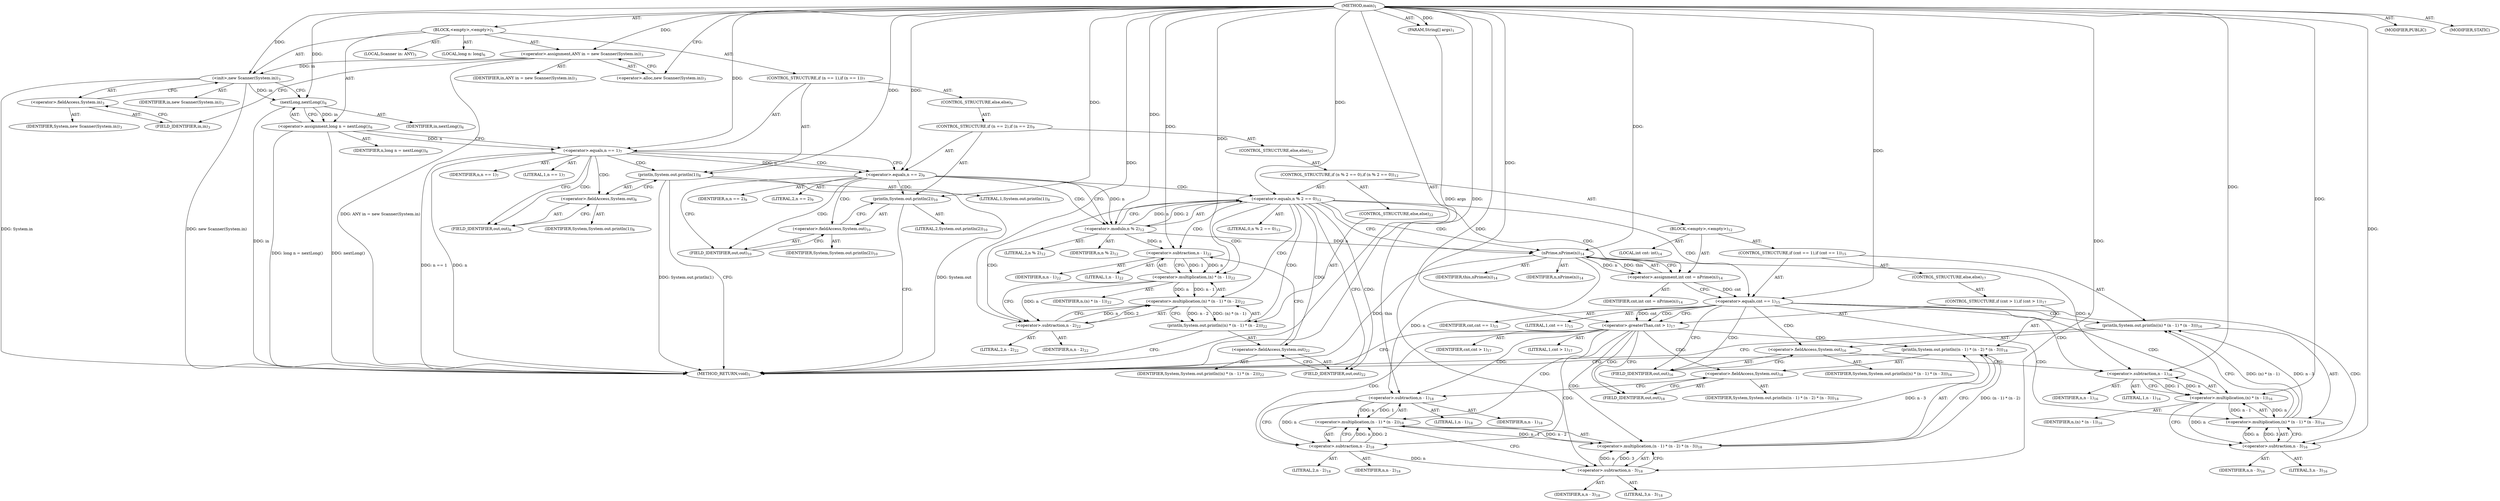 digraph "main" {  
"19" [label = <(METHOD,main)<SUB>1</SUB>> ]
"20" [label = <(PARAM,String[] args)<SUB>1</SUB>> ]
"21" [label = <(BLOCK,&lt;empty&gt;,&lt;empty&gt;)<SUB>1</SUB>> ]
"4" [label = <(LOCAL,Scanner in: ANY)<SUB>3</SUB>> ]
"22" [label = <(&lt;operator&gt;.assignment,ANY in = new Scanner(System.in))<SUB>3</SUB>> ]
"23" [label = <(IDENTIFIER,in,ANY in = new Scanner(System.in))<SUB>3</SUB>> ]
"24" [label = <(&lt;operator&gt;.alloc,new Scanner(System.in))<SUB>3</SUB>> ]
"25" [label = <(&lt;init&gt;,new Scanner(System.in))<SUB>3</SUB>> ]
"3" [label = <(IDENTIFIER,in,new Scanner(System.in))<SUB>3</SUB>> ]
"26" [label = <(&lt;operator&gt;.fieldAccess,System.in)<SUB>3</SUB>> ]
"27" [label = <(IDENTIFIER,System,new Scanner(System.in))<SUB>3</SUB>> ]
"28" [label = <(FIELD_IDENTIFIER,in,in)<SUB>3</SUB>> ]
"29" [label = <(LOCAL,long n: long)<SUB>6</SUB>> ]
"30" [label = <(&lt;operator&gt;.assignment,long n = nextLong())<SUB>6</SUB>> ]
"31" [label = <(IDENTIFIER,n,long n = nextLong())<SUB>6</SUB>> ]
"32" [label = <(nextLong,nextLong())<SUB>6</SUB>> ]
"33" [label = <(IDENTIFIER,in,nextLong())<SUB>6</SUB>> ]
"34" [label = <(CONTROL_STRUCTURE,if (n == 1),if (n == 1))<SUB>7</SUB>> ]
"35" [label = <(&lt;operator&gt;.equals,n == 1)<SUB>7</SUB>> ]
"36" [label = <(IDENTIFIER,n,n == 1)<SUB>7</SUB>> ]
"37" [label = <(LITERAL,1,n == 1)<SUB>7</SUB>> ]
"38" [label = <(println,System.out.println(1))<SUB>8</SUB>> ]
"39" [label = <(&lt;operator&gt;.fieldAccess,System.out)<SUB>8</SUB>> ]
"40" [label = <(IDENTIFIER,System,System.out.println(1))<SUB>8</SUB>> ]
"41" [label = <(FIELD_IDENTIFIER,out,out)<SUB>8</SUB>> ]
"42" [label = <(LITERAL,1,System.out.println(1))<SUB>8</SUB>> ]
"43" [label = <(CONTROL_STRUCTURE,else,else)<SUB>9</SUB>> ]
"44" [label = <(CONTROL_STRUCTURE,if (n == 2),if (n == 2))<SUB>9</SUB>> ]
"45" [label = <(&lt;operator&gt;.equals,n == 2)<SUB>9</SUB>> ]
"46" [label = <(IDENTIFIER,n,n == 2)<SUB>9</SUB>> ]
"47" [label = <(LITERAL,2,n == 2)<SUB>9</SUB>> ]
"48" [label = <(println,System.out.println(2))<SUB>10</SUB>> ]
"49" [label = <(&lt;operator&gt;.fieldAccess,System.out)<SUB>10</SUB>> ]
"50" [label = <(IDENTIFIER,System,System.out.println(2))<SUB>10</SUB>> ]
"51" [label = <(FIELD_IDENTIFIER,out,out)<SUB>10</SUB>> ]
"52" [label = <(LITERAL,2,System.out.println(2))<SUB>10</SUB>> ]
"53" [label = <(CONTROL_STRUCTURE,else,else)<SUB>12</SUB>> ]
"54" [label = <(CONTROL_STRUCTURE,if (n % 2 == 0),if (n % 2 == 0))<SUB>12</SUB>> ]
"55" [label = <(&lt;operator&gt;.equals,n % 2 == 0)<SUB>12</SUB>> ]
"56" [label = <(&lt;operator&gt;.modulo,n % 2)<SUB>12</SUB>> ]
"57" [label = <(IDENTIFIER,n,n % 2)<SUB>12</SUB>> ]
"58" [label = <(LITERAL,2,n % 2)<SUB>12</SUB>> ]
"59" [label = <(LITERAL,0,n % 2 == 0)<SUB>12</SUB>> ]
"60" [label = <(BLOCK,&lt;empty&gt;,&lt;empty&gt;)<SUB>12</SUB>> ]
"61" [label = <(LOCAL,int cnt: int)<SUB>14</SUB>> ]
"62" [label = <(&lt;operator&gt;.assignment,int cnt = nPrime(n))<SUB>14</SUB>> ]
"63" [label = <(IDENTIFIER,cnt,int cnt = nPrime(n))<SUB>14</SUB>> ]
"64" [label = <(nPrime,nPrime(n))<SUB>14</SUB>> ]
"65" [label = <(IDENTIFIER,this,nPrime(n))<SUB>14</SUB>> ]
"66" [label = <(IDENTIFIER,n,nPrime(n))<SUB>14</SUB>> ]
"67" [label = <(CONTROL_STRUCTURE,if (cnt == 1),if (cnt == 1))<SUB>15</SUB>> ]
"68" [label = <(&lt;operator&gt;.equals,cnt == 1)<SUB>15</SUB>> ]
"69" [label = <(IDENTIFIER,cnt,cnt == 1)<SUB>15</SUB>> ]
"70" [label = <(LITERAL,1,cnt == 1)<SUB>15</SUB>> ]
"71" [label = <(println,System.out.println((n) * (n - 1) * (n - 3)))<SUB>16</SUB>> ]
"72" [label = <(&lt;operator&gt;.fieldAccess,System.out)<SUB>16</SUB>> ]
"73" [label = <(IDENTIFIER,System,System.out.println((n) * (n - 1) * (n - 3)))<SUB>16</SUB>> ]
"74" [label = <(FIELD_IDENTIFIER,out,out)<SUB>16</SUB>> ]
"75" [label = <(&lt;operator&gt;.multiplication,(n) * (n - 1) * (n - 3))<SUB>16</SUB>> ]
"76" [label = <(&lt;operator&gt;.multiplication,(n) * (n - 1))<SUB>16</SUB>> ]
"77" [label = <(IDENTIFIER,n,(n) * (n - 1))<SUB>16</SUB>> ]
"78" [label = <(&lt;operator&gt;.subtraction,n - 1)<SUB>16</SUB>> ]
"79" [label = <(IDENTIFIER,n,n - 1)<SUB>16</SUB>> ]
"80" [label = <(LITERAL,1,n - 1)<SUB>16</SUB>> ]
"81" [label = <(&lt;operator&gt;.subtraction,n - 3)<SUB>16</SUB>> ]
"82" [label = <(IDENTIFIER,n,n - 3)<SUB>16</SUB>> ]
"83" [label = <(LITERAL,3,n - 3)<SUB>16</SUB>> ]
"84" [label = <(CONTROL_STRUCTURE,else,else)<SUB>17</SUB>> ]
"85" [label = <(CONTROL_STRUCTURE,if (cnt &gt; 1),if (cnt &gt; 1))<SUB>17</SUB>> ]
"86" [label = <(&lt;operator&gt;.greaterThan,cnt &gt; 1)<SUB>17</SUB>> ]
"87" [label = <(IDENTIFIER,cnt,cnt &gt; 1)<SUB>17</SUB>> ]
"88" [label = <(LITERAL,1,cnt &gt; 1)<SUB>17</SUB>> ]
"89" [label = <(println,System.out.println((n - 1) * (n - 2) * (n - 3)))<SUB>18</SUB>> ]
"90" [label = <(&lt;operator&gt;.fieldAccess,System.out)<SUB>18</SUB>> ]
"91" [label = <(IDENTIFIER,System,System.out.println((n - 1) * (n - 2) * (n - 3)))<SUB>18</SUB>> ]
"92" [label = <(FIELD_IDENTIFIER,out,out)<SUB>18</SUB>> ]
"93" [label = <(&lt;operator&gt;.multiplication,(n - 1) * (n - 2) * (n - 3))<SUB>18</SUB>> ]
"94" [label = <(&lt;operator&gt;.multiplication,(n - 1) * (n - 2))<SUB>18</SUB>> ]
"95" [label = <(&lt;operator&gt;.subtraction,n - 1)<SUB>18</SUB>> ]
"96" [label = <(IDENTIFIER,n,n - 1)<SUB>18</SUB>> ]
"97" [label = <(LITERAL,1,n - 1)<SUB>18</SUB>> ]
"98" [label = <(&lt;operator&gt;.subtraction,n - 2)<SUB>18</SUB>> ]
"99" [label = <(IDENTIFIER,n,n - 2)<SUB>18</SUB>> ]
"100" [label = <(LITERAL,2,n - 2)<SUB>18</SUB>> ]
"101" [label = <(&lt;operator&gt;.subtraction,n - 3)<SUB>18</SUB>> ]
"102" [label = <(IDENTIFIER,n,n - 3)<SUB>18</SUB>> ]
"103" [label = <(LITERAL,3,n - 3)<SUB>18</SUB>> ]
"104" [label = <(CONTROL_STRUCTURE,else,else)<SUB>22</SUB>> ]
"105" [label = <(println,System.out.println((n) * (n - 1) * (n - 2)))<SUB>22</SUB>> ]
"106" [label = <(&lt;operator&gt;.fieldAccess,System.out)<SUB>22</SUB>> ]
"107" [label = <(IDENTIFIER,System,System.out.println((n) * (n - 1) * (n - 2)))<SUB>22</SUB>> ]
"108" [label = <(FIELD_IDENTIFIER,out,out)<SUB>22</SUB>> ]
"109" [label = <(&lt;operator&gt;.multiplication,(n) * (n - 1) * (n - 2))<SUB>22</SUB>> ]
"110" [label = <(&lt;operator&gt;.multiplication,(n) * (n - 1))<SUB>22</SUB>> ]
"111" [label = <(IDENTIFIER,n,(n) * (n - 1))<SUB>22</SUB>> ]
"112" [label = <(&lt;operator&gt;.subtraction,n - 1)<SUB>22</SUB>> ]
"113" [label = <(IDENTIFIER,n,n - 1)<SUB>22</SUB>> ]
"114" [label = <(LITERAL,1,n - 1)<SUB>22</SUB>> ]
"115" [label = <(&lt;operator&gt;.subtraction,n - 2)<SUB>22</SUB>> ]
"116" [label = <(IDENTIFIER,n,n - 2)<SUB>22</SUB>> ]
"117" [label = <(LITERAL,2,n - 2)<SUB>22</SUB>> ]
"118" [label = <(MODIFIER,PUBLIC)> ]
"119" [label = <(MODIFIER,STATIC)> ]
"120" [label = <(METHOD_RETURN,void)<SUB>1</SUB>> ]
  "19" -> "20"  [ label = "AST: "] 
  "19" -> "21"  [ label = "AST: "] 
  "19" -> "118"  [ label = "AST: "] 
  "19" -> "119"  [ label = "AST: "] 
  "19" -> "120"  [ label = "AST: "] 
  "21" -> "4"  [ label = "AST: "] 
  "21" -> "22"  [ label = "AST: "] 
  "21" -> "25"  [ label = "AST: "] 
  "21" -> "29"  [ label = "AST: "] 
  "21" -> "30"  [ label = "AST: "] 
  "21" -> "34"  [ label = "AST: "] 
  "22" -> "23"  [ label = "AST: "] 
  "22" -> "24"  [ label = "AST: "] 
  "25" -> "3"  [ label = "AST: "] 
  "25" -> "26"  [ label = "AST: "] 
  "26" -> "27"  [ label = "AST: "] 
  "26" -> "28"  [ label = "AST: "] 
  "30" -> "31"  [ label = "AST: "] 
  "30" -> "32"  [ label = "AST: "] 
  "32" -> "33"  [ label = "AST: "] 
  "34" -> "35"  [ label = "AST: "] 
  "34" -> "38"  [ label = "AST: "] 
  "34" -> "43"  [ label = "AST: "] 
  "35" -> "36"  [ label = "AST: "] 
  "35" -> "37"  [ label = "AST: "] 
  "38" -> "39"  [ label = "AST: "] 
  "38" -> "42"  [ label = "AST: "] 
  "39" -> "40"  [ label = "AST: "] 
  "39" -> "41"  [ label = "AST: "] 
  "43" -> "44"  [ label = "AST: "] 
  "44" -> "45"  [ label = "AST: "] 
  "44" -> "48"  [ label = "AST: "] 
  "44" -> "53"  [ label = "AST: "] 
  "45" -> "46"  [ label = "AST: "] 
  "45" -> "47"  [ label = "AST: "] 
  "48" -> "49"  [ label = "AST: "] 
  "48" -> "52"  [ label = "AST: "] 
  "49" -> "50"  [ label = "AST: "] 
  "49" -> "51"  [ label = "AST: "] 
  "53" -> "54"  [ label = "AST: "] 
  "54" -> "55"  [ label = "AST: "] 
  "54" -> "60"  [ label = "AST: "] 
  "54" -> "104"  [ label = "AST: "] 
  "55" -> "56"  [ label = "AST: "] 
  "55" -> "59"  [ label = "AST: "] 
  "56" -> "57"  [ label = "AST: "] 
  "56" -> "58"  [ label = "AST: "] 
  "60" -> "61"  [ label = "AST: "] 
  "60" -> "62"  [ label = "AST: "] 
  "60" -> "67"  [ label = "AST: "] 
  "62" -> "63"  [ label = "AST: "] 
  "62" -> "64"  [ label = "AST: "] 
  "64" -> "65"  [ label = "AST: "] 
  "64" -> "66"  [ label = "AST: "] 
  "67" -> "68"  [ label = "AST: "] 
  "67" -> "71"  [ label = "AST: "] 
  "67" -> "84"  [ label = "AST: "] 
  "68" -> "69"  [ label = "AST: "] 
  "68" -> "70"  [ label = "AST: "] 
  "71" -> "72"  [ label = "AST: "] 
  "71" -> "75"  [ label = "AST: "] 
  "72" -> "73"  [ label = "AST: "] 
  "72" -> "74"  [ label = "AST: "] 
  "75" -> "76"  [ label = "AST: "] 
  "75" -> "81"  [ label = "AST: "] 
  "76" -> "77"  [ label = "AST: "] 
  "76" -> "78"  [ label = "AST: "] 
  "78" -> "79"  [ label = "AST: "] 
  "78" -> "80"  [ label = "AST: "] 
  "81" -> "82"  [ label = "AST: "] 
  "81" -> "83"  [ label = "AST: "] 
  "84" -> "85"  [ label = "AST: "] 
  "85" -> "86"  [ label = "AST: "] 
  "85" -> "89"  [ label = "AST: "] 
  "86" -> "87"  [ label = "AST: "] 
  "86" -> "88"  [ label = "AST: "] 
  "89" -> "90"  [ label = "AST: "] 
  "89" -> "93"  [ label = "AST: "] 
  "90" -> "91"  [ label = "AST: "] 
  "90" -> "92"  [ label = "AST: "] 
  "93" -> "94"  [ label = "AST: "] 
  "93" -> "101"  [ label = "AST: "] 
  "94" -> "95"  [ label = "AST: "] 
  "94" -> "98"  [ label = "AST: "] 
  "95" -> "96"  [ label = "AST: "] 
  "95" -> "97"  [ label = "AST: "] 
  "98" -> "99"  [ label = "AST: "] 
  "98" -> "100"  [ label = "AST: "] 
  "101" -> "102"  [ label = "AST: "] 
  "101" -> "103"  [ label = "AST: "] 
  "104" -> "105"  [ label = "AST: "] 
  "105" -> "106"  [ label = "AST: "] 
  "105" -> "109"  [ label = "AST: "] 
  "106" -> "107"  [ label = "AST: "] 
  "106" -> "108"  [ label = "AST: "] 
  "109" -> "110"  [ label = "AST: "] 
  "109" -> "115"  [ label = "AST: "] 
  "110" -> "111"  [ label = "AST: "] 
  "110" -> "112"  [ label = "AST: "] 
  "112" -> "113"  [ label = "AST: "] 
  "112" -> "114"  [ label = "AST: "] 
  "115" -> "116"  [ label = "AST: "] 
  "115" -> "117"  [ label = "AST: "] 
  "22" -> "28"  [ label = "CFG: "] 
  "25" -> "32"  [ label = "CFG: "] 
  "30" -> "35"  [ label = "CFG: "] 
  "24" -> "22"  [ label = "CFG: "] 
  "26" -> "25"  [ label = "CFG: "] 
  "32" -> "30"  [ label = "CFG: "] 
  "35" -> "41"  [ label = "CFG: "] 
  "35" -> "45"  [ label = "CFG: "] 
  "38" -> "120"  [ label = "CFG: "] 
  "28" -> "26"  [ label = "CFG: "] 
  "39" -> "38"  [ label = "CFG: "] 
  "41" -> "39"  [ label = "CFG: "] 
  "45" -> "51"  [ label = "CFG: "] 
  "45" -> "56"  [ label = "CFG: "] 
  "48" -> "120"  [ label = "CFG: "] 
  "49" -> "48"  [ label = "CFG: "] 
  "51" -> "49"  [ label = "CFG: "] 
  "55" -> "64"  [ label = "CFG: "] 
  "55" -> "108"  [ label = "CFG: "] 
  "56" -> "55"  [ label = "CFG: "] 
  "62" -> "68"  [ label = "CFG: "] 
  "105" -> "120"  [ label = "CFG: "] 
  "64" -> "62"  [ label = "CFG: "] 
  "68" -> "74"  [ label = "CFG: "] 
  "68" -> "86"  [ label = "CFG: "] 
  "71" -> "120"  [ label = "CFG: "] 
  "106" -> "112"  [ label = "CFG: "] 
  "109" -> "105"  [ label = "CFG: "] 
  "72" -> "78"  [ label = "CFG: "] 
  "75" -> "71"  [ label = "CFG: "] 
  "108" -> "106"  [ label = "CFG: "] 
  "110" -> "115"  [ label = "CFG: "] 
  "115" -> "109"  [ label = "CFG: "] 
  "74" -> "72"  [ label = "CFG: "] 
  "76" -> "81"  [ label = "CFG: "] 
  "81" -> "75"  [ label = "CFG: "] 
  "86" -> "120"  [ label = "CFG: "] 
  "86" -> "92"  [ label = "CFG: "] 
  "89" -> "120"  [ label = "CFG: "] 
  "112" -> "110"  [ label = "CFG: "] 
  "78" -> "76"  [ label = "CFG: "] 
  "90" -> "95"  [ label = "CFG: "] 
  "93" -> "89"  [ label = "CFG: "] 
  "92" -> "90"  [ label = "CFG: "] 
  "94" -> "101"  [ label = "CFG: "] 
  "101" -> "93"  [ label = "CFG: "] 
  "95" -> "98"  [ label = "CFG: "] 
  "98" -> "94"  [ label = "CFG: "] 
  "19" -> "24"  [ label = "CFG: "] 
  "20" -> "120"  [ label = "DDG: args"] 
  "22" -> "120"  [ label = "DDG: ANY in = new Scanner(System.in)"] 
  "25" -> "120"  [ label = "DDG: System.in"] 
  "25" -> "120"  [ label = "DDG: new Scanner(System.in)"] 
  "32" -> "120"  [ label = "DDG: in"] 
  "30" -> "120"  [ label = "DDG: nextLong()"] 
  "30" -> "120"  [ label = "DDG: long n = nextLong()"] 
  "35" -> "120"  [ label = "DDG: n"] 
  "35" -> "120"  [ label = "DDG: n == 1"] 
  "38" -> "120"  [ label = "DDG: System.out"] 
  "38" -> "120"  [ label = "DDG: System.out.println(1)"] 
  "64" -> "120"  [ label = "DDG: this"] 
  "19" -> "20"  [ label = "DDG: "] 
  "19" -> "22"  [ label = "DDG: "] 
  "32" -> "30"  [ label = "DDG: in"] 
  "22" -> "25"  [ label = "DDG: in"] 
  "19" -> "25"  [ label = "DDG: "] 
  "25" -> "32"  [ label = "DDG: in"] 
  "19" -> "32"  [ label = "DDG: "] 
  "30" -> "35"  [ label = "DDG: n"] 
  "19" -> "35"  [ label = "DDG: "] 
  "19" -> "38"  [ label = "DDG: "] 
  "35" -> "45"  [ label = "DDG: n"] 
  "19" -> "45"  [ label = "DDG: "] 
  "19" -> "48"  [ label = "DDG: "] 
  "56" -> "55"  [ label = "DDG: n"] 
  "56" -> "55"  [ label = "DDG: 2"] 
  "19" -> "55"  [ label = "DDG: "] 
  "64" -> "62"  [ label = "DDG: this"] 
  "64" -> "62"  [ label = "DDG: n"] 
  "45" -> "56"  [ label = "DDG: n"] 
  "19" -> "56"  [ label = "DDG: "] 
  "109" -> "105"  [ label = "DDG: (n) * (n - 1)"] 
  "109" -> "105"  [ label = "DDG: n - 2"] 
  "19" -> "64"  [ label = "DDG: "] 
  "56" -> "64"  [ label = "DDG: n"] 
  "62" -> "68"  [ label = "DDG: cnt"] 
  "19" -> "68"  [ label = "DDG: "] 
  "75" -> "71"  [ label = "DDG: (n) * (n - 1)"] 
  "75" -> "71"  [ label = "DDG: n - 3"] 
  "110" -> "109"  [ label = "DDG: n"] 
  "110" -> "109"  [ label = "DDG: n - 1"] 
  "115" -> "109"  [ label = "DDG: n"] 
  "115" -> "109"  [ label = "DDG: 2"] 
  "76" -> "75"  [ label = "DDG: n"] 
  "76" -> "75"  [ label = "DDG: n - 1"] 
  "81" -> "75"  [ label = "DDG: n"] 
  "81" -> "75"  [ label = "DDG: 3"] 
  "112" -> "110"  [ label = "DDG: n"] 
  "19" -> "110"  [ label = "DDG: "] 
  "112" -> "110"  [ label = "DDG: 1"] 
  "110" -> "115"  [ label = "DDG: n"] 
  "19" -> "115"  [ label = "DDG: "] 
  "78" -> "76"  [ label = "DDG: n"] 
  "19" -> "76"  [ label = "DDG: "] 
  "78" -> "76"  [ label = "DDG: 1"] 
  "76" -> "81"  [ label = "DDG: n"] 
  "19" -> "81"  [ label = "DDG: "] 
  "68" -> "86"  [ label = "DDG: cnt"] 
  "19" -> "86"  [ label = "DDG: "] 
  "93" -> "89"  [ label = "DDG: (n - 1) * (n - 2)"] 
  "93" -> "89"  [ label = "DDG: n - 3"] 
  "56" -> "112"  [ label = "DDG: n"] 
  "19" -> "112"  [ label = "DDG: "] 
  "64" -> "78"  [ label = "DDG: n"] 
  "19" -> "78"  [ label = "DDG: "] 
  "94" -> "93"  [ label = "DDG: n - 1"] 
  "94" -> "93"  [ label = "DDG: n - 2"] 
  "101" -> "93"  [ label = "DDG: n"] 
  "101" -> "93"  [ label = "DDG: 3"] 
  "95" -> "94"  [ label = "DDG: n"] 
  "95" -> "94"  [ label = "DDG: 1"] 
  "98" -> "94"  [ label = "DDG: n"] 
  "98" -> "94"  [ label = "DDG: 2"] 
  "98" -> "101"  [ label = "DDG: n"] 
  "19" -> "101"  [ label = "DDG: "] 
  "64" -> "95"  [ label = "DDG: n"] 
  "19" -> "95"  [ label = "DDG: "] 
  "95" -> "98"  [ label = "DDG: n"] 
  "19" -> "98"  [ label = "DDG: "] 
  "35" -> "38"  [ label = "CDG: "] 
  "35" -> "45"  [ label = "CDG: "] 
  "35" -> "41"  [ label = "CDG: "] 
  "35" -> "39"  [ label = "CDG: "] 
  "45" -> "48"  [ label = "CDG: "] 
  "45" -> "49"  [ label = "CDG: "] 
  "45" -> "51"  [ label = "CDG: "] 
  "45" -> "56"  [ label = "CDG: "] 
  "45" -> "55"  [ label = "CDG: "] 
  "55" -> "115"  [ label = "CDG: "] 
  "55" -> "68"  [ label = "CDG: "] 
  "55" -> "64"  [ label = "CDG: "] 
  "55" -> "106"  [ label = "CDG: "] 
  "55" -> "112"  [ label = "CDG: "] 
  "55" -> "105"  [ label = "CDG: "] 
  "55" -> "110"  [ label = "CDG: "] 
  "55" -> "108"  [ label = "CDG: "] 
  "55" -> "109"  [ label = "CDG: "] 
  "55" -> "62"  [ label = "CDG: "] 
  "68" -> "75"  [ label = "CDG: "] 
  "68" -> "81"  [ label = "CDG: "] 
  "68" -> "72"  [ label = "CDG: "] 
  "68" -> "74"  [ label = "CDG: "] 
  "68" -> "76"  [ label = "CDG: "] 
  "68" -> "71"  [ label = "CDG: "] 
  "68" -> "78"  [ label = "CDG: "] 
  "68" -> "86"  [ label = "CDG: "] 
  "86" -> "94"  [ label = "CDG: "] 
  "86" -> "89"  [ label = "CDG: "] 
  "86" -> "98"  [ label = "CDG: "] 
  "86" -> "95"  [ label = "CDG: "] 
  "86" -> "92"  [ label = "CDG: "] 
  "86" -> "93"  [ label = "CDG: "] 
  "86" -> "101"  [ label = "CDG: "] 
  "86" -> "90"  [ label = "CDG: "] 
}
